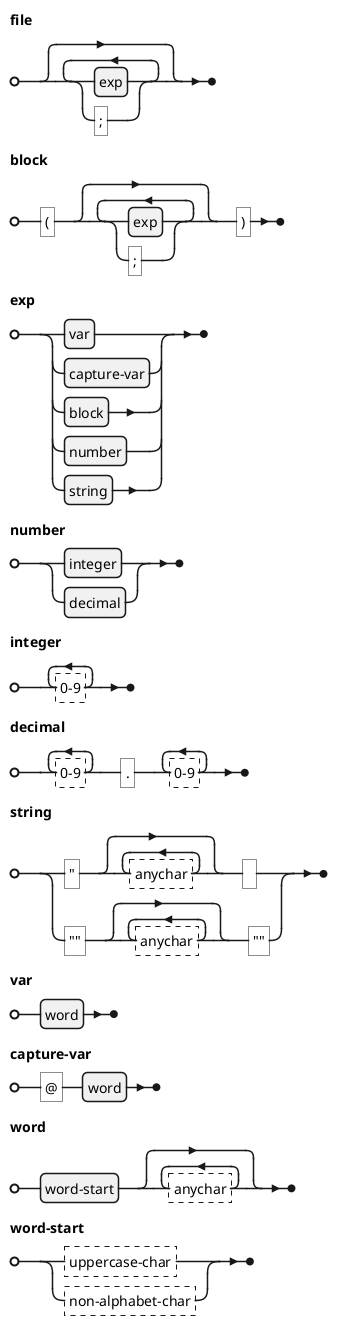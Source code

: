 @startebnf

file = {exp | ";"};

block = "(" , {exp | ";"} , ")";

exp = var | capture-var | block | number | string;

number = integer | decimal;
integer = {?0-9?}-;
decimal = {?0-9?}- , "." , {?0-9?}-;

string = '"' , {?anychar?}, " "  | '""' , {?anychar?} , '""';

var = word;
capture-var = "@" , word;

word = word-start , {?anychar?};

word-start = ?uppercase-char? | ?non-alphabet-char?;

@endebnf